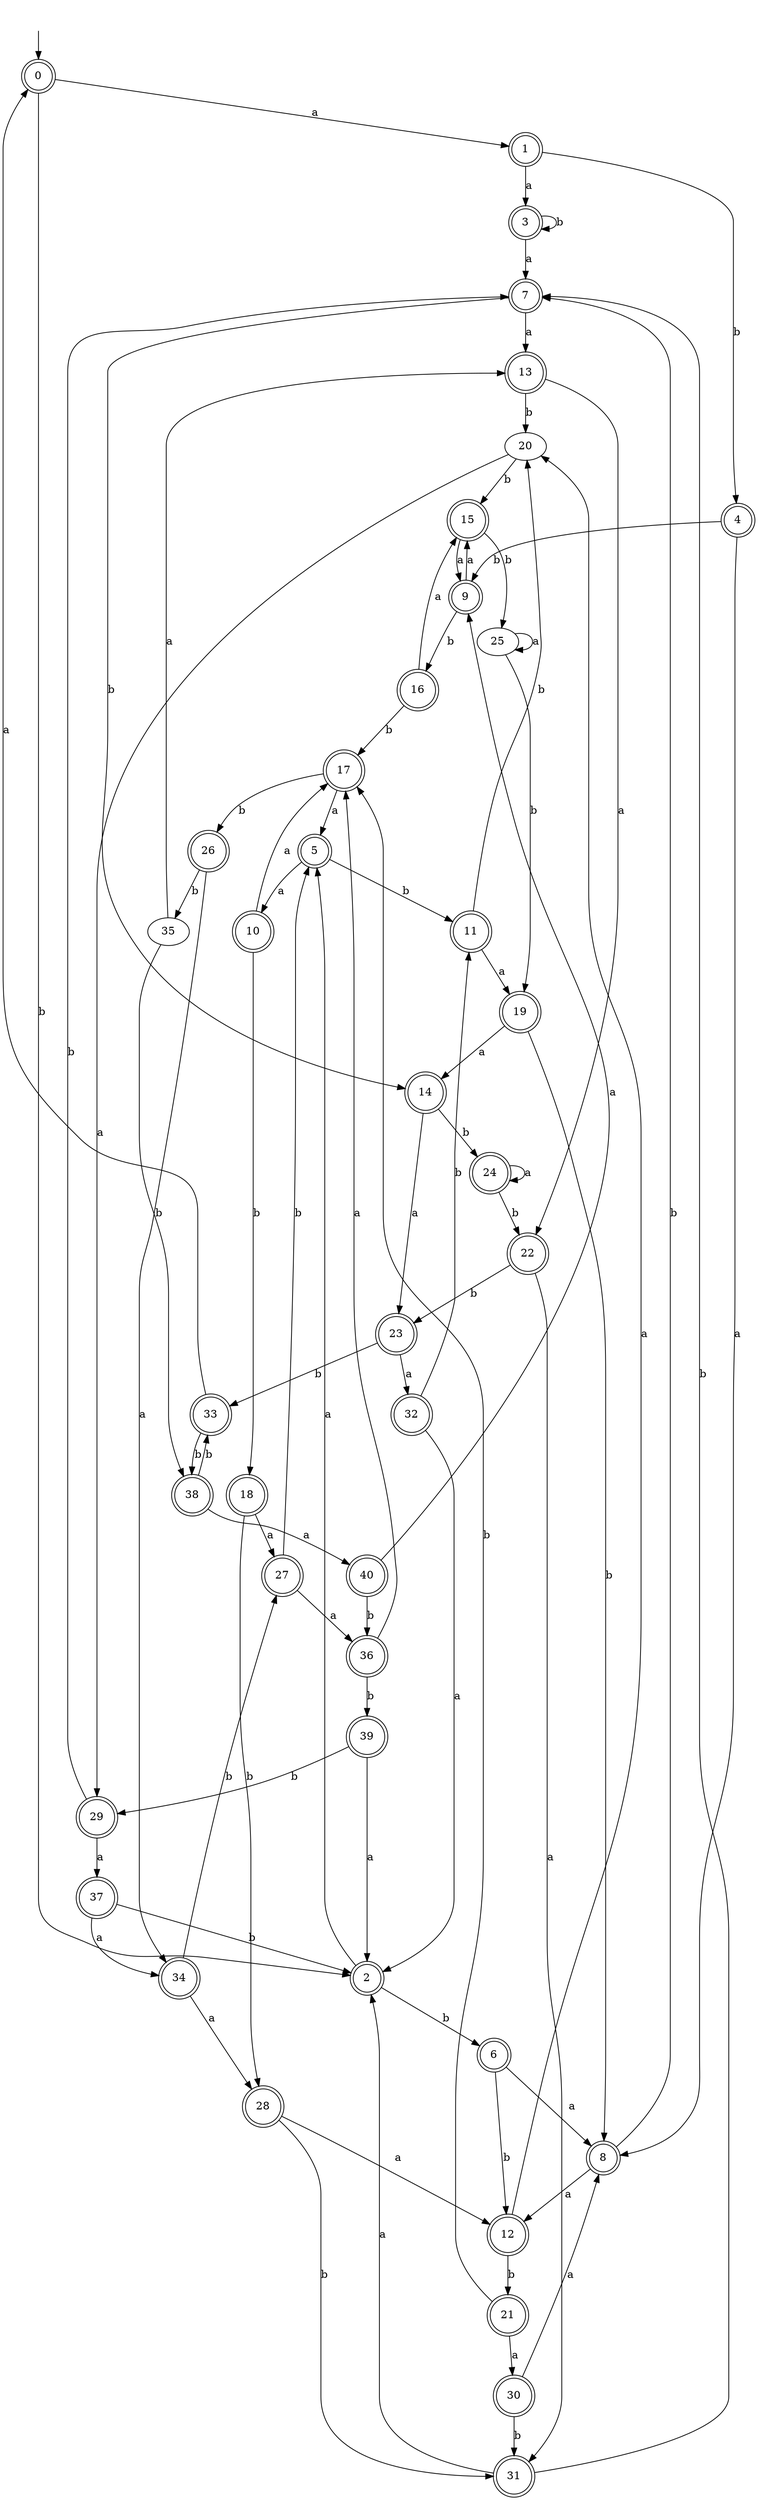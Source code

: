 digraph RandomDFA {
  __start0 [label="", shape=none];
  __start0 -> 0 [label=""];
  0 [shape=circle] [shape=doublecircle]
  0 -> 1 [label="a"]
  0 -> 2 [label="b"]
  1 [shape=doublecircle]
  1 -> 3 [label="a"]
  1 -> 4 [label="b"]
  2 [shape=doublecircle]
  2 -> 5 [label="a"]
  2 -> 6 [label="b"]
  3 [shape=doublecircle]
  3 -> 7 [label="a"]
  3 -> 3 [label="b"]
  4 [shape=doublecircle]
  4 -> 8 [label="a"]
  4 -> 9 [label="b"]
  5 [shape=doublecircle]
  5 -> 10 [label="a"]
  5 -> 11 [label="b"]
  6 [shape=doublecircle]
  6 -> 8 [label="a"]
  6 -> 12 [label="b"]
  7 [shape=doublecircle]
  7 -> 13 [label="a"]
  7 -> 14 [label="b"]
  8 [shape=doublecircle]
  8 -> 12 [label="a"]
  8 -> 7 [label="b"]
  9 [shape=doublecircle]
  9 -> 15 [label="a"]
  9 -> 16 [label="b"]
  10 [shape=doublecircle]
  10 -> 17 [label="a"]
  10 -> 18 [label="b"]
  11 [shape=doublecircle]
  11 -> 19 [label="a"]
  11 -> 20 [label="b"]
  12 [shape=doublecircle]
  12 -> 20 [label="a"]
  12 -> 21 [label="b"]
  13 [shape=doublecircle]
  13 -> 22 [label="a"]
  13 -> 20 [label="b"]
  14 [shape=doublecircle]
  14 -> 23 [label="a"]
  14 -> 24 [label="b"]
  15 [shape=doublecircle]
  15 -> 9 [label="a"]
  15 -> 25 [label="b"]
  16 [shape=doublecircle]
  16 -> 15 [label="a"]
  16 -> 17 [label="b"]
  17 [shape=doublecircle]
  17 -> 5 [label="a"]
  17 -> 26 [label="b"]
  18 [shape=doublecircle]
  18 -> 27 [label="a"]
  18 -> 28 [label="b"]
  19 [shape=doublecircle]
  19 -> 14 [label="a"]
  19 -> 8 [label="b"]
  20
  20 -> 29 [label="a"]
  20 -> 15 [label="b"]
  21 [shape=doublecircle]
  21 -> 30 [label="a"]
  21 -> 17 [label="b"]
  22 [shape=doublecircle]
  22 -> 31 [label="a"]
  22 -> 23 [label="b"]
  23 [shape=doublecircle]
  23 -> 32 [label="a"]
  23 -> 33 [label="b"]
  24 [shape=doublecircle]
  24 -> 24 [label="a"]
  24 -> 22 [label="b"]
  25
  25 -> 25 [label="a"]
  25 -> 19 [label="b"]
  26 [shape=doublecircle]
  26 -> 34 [label="a"]
  26 -> 35 [label="b"]
  27 [shape=doublecircle]
  27 -> 36 [label="a"]
  27 -> 5 [label="b"]
  28 [shape=doublecircle]
  28 -> 12 [label="a"]
  28 -> 31 [label="b"]
  29 [shape=doublecircle]
  29 -> 37 [label="a"]
  29 -> 7 [label="b"]
  30 [shape=doublecircle]
  30 -> 8 [label="a"]
  30 -> 31 [label="b"]
  31 [shape=doublecircle]
  31 -> 2 [label="a"]
  31 -> 7 [label="b"]
  32 [shape=doublecircle]
  32 -> 2 [label="a"]
  32 -> 11 [label="b"]
  33 [shape=doublecircle]
  33 -> 0 [label="a"]
  33 -> 38 [label="b"]
  34 [shape=doublecircle]
  34 -> 28 [label="a"]
  34 -> 27 [label="b"]
  35
  35 -> 13 [label="a"]
  35 -> 38 [label="b"]
  36 [shape=doublecircle]
  36 -> 17 [label="a"]
  36 -> 39 [label="b"]
  37 [shape=doublecircle]
  37 -> 34 [label="a"]
  37 -> 2 [label="b"]
  38 [shape=doublecircle]
  38 -> 40 [label="a"]
  38 -> 33 [label="b"]
  39 [shape=doublecircle]
  39 -> 2 [label="a"]
  39 -> 29 [label="b"]
  40 [shape=doublecircle]
  40 -> 9 [label="a"]
  40 -> 36 [label="b"]
}
